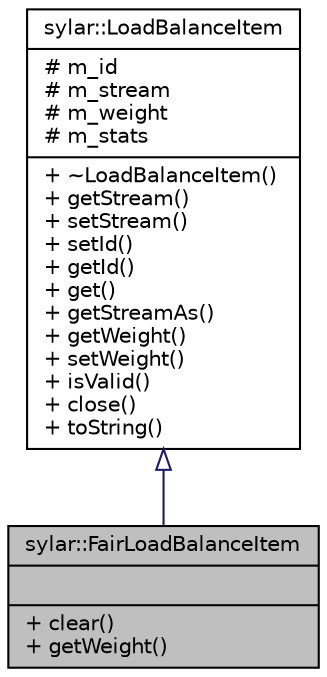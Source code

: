digraph "sylar::FairLoadBalanceItem"
{
 // LATEX_PDF_SIZE
  edge [fontname="Helvetica",fontsize="10",labelfontname="Helvetica",labelfontsize="10"];
  node [fontname="Helvetica",fontsize="10",shape=record];
  Node1 [label="{sylar::FairLoadBalanceItem\n||+ clear()\l+ getWeight()\l}",height=0.2,width=0.4,color="black", fillcolor="grey75", style="filled", fontcolor="black",tooltip=" "];
  Node2 -> Node1 [dir="back",color="midnightblue",fontsize="10",style="solid",arrowtail="onormal",fontname="Helvetica"];
  Node2 [label="{sylar::LoadBalanceItem\n|# m_id\l# m_stream\l# m_weight\l# m_stats\l|+ ~LoadBalanceItem()\l+ getStream()\l+ setStream()\l+ setId()\l+ getId()\l+ get()\l+ getStreamAs()\l+ getWeight()\l+ setWeight()\l+ isValid()\l+ close()\l+ toString()\l}",height=0.2,width=0.4,color="black", fillcolor="white", style="filled",URL="$classsylar_1_1LoadBalanceItem.html",tooltip=" "];
}
